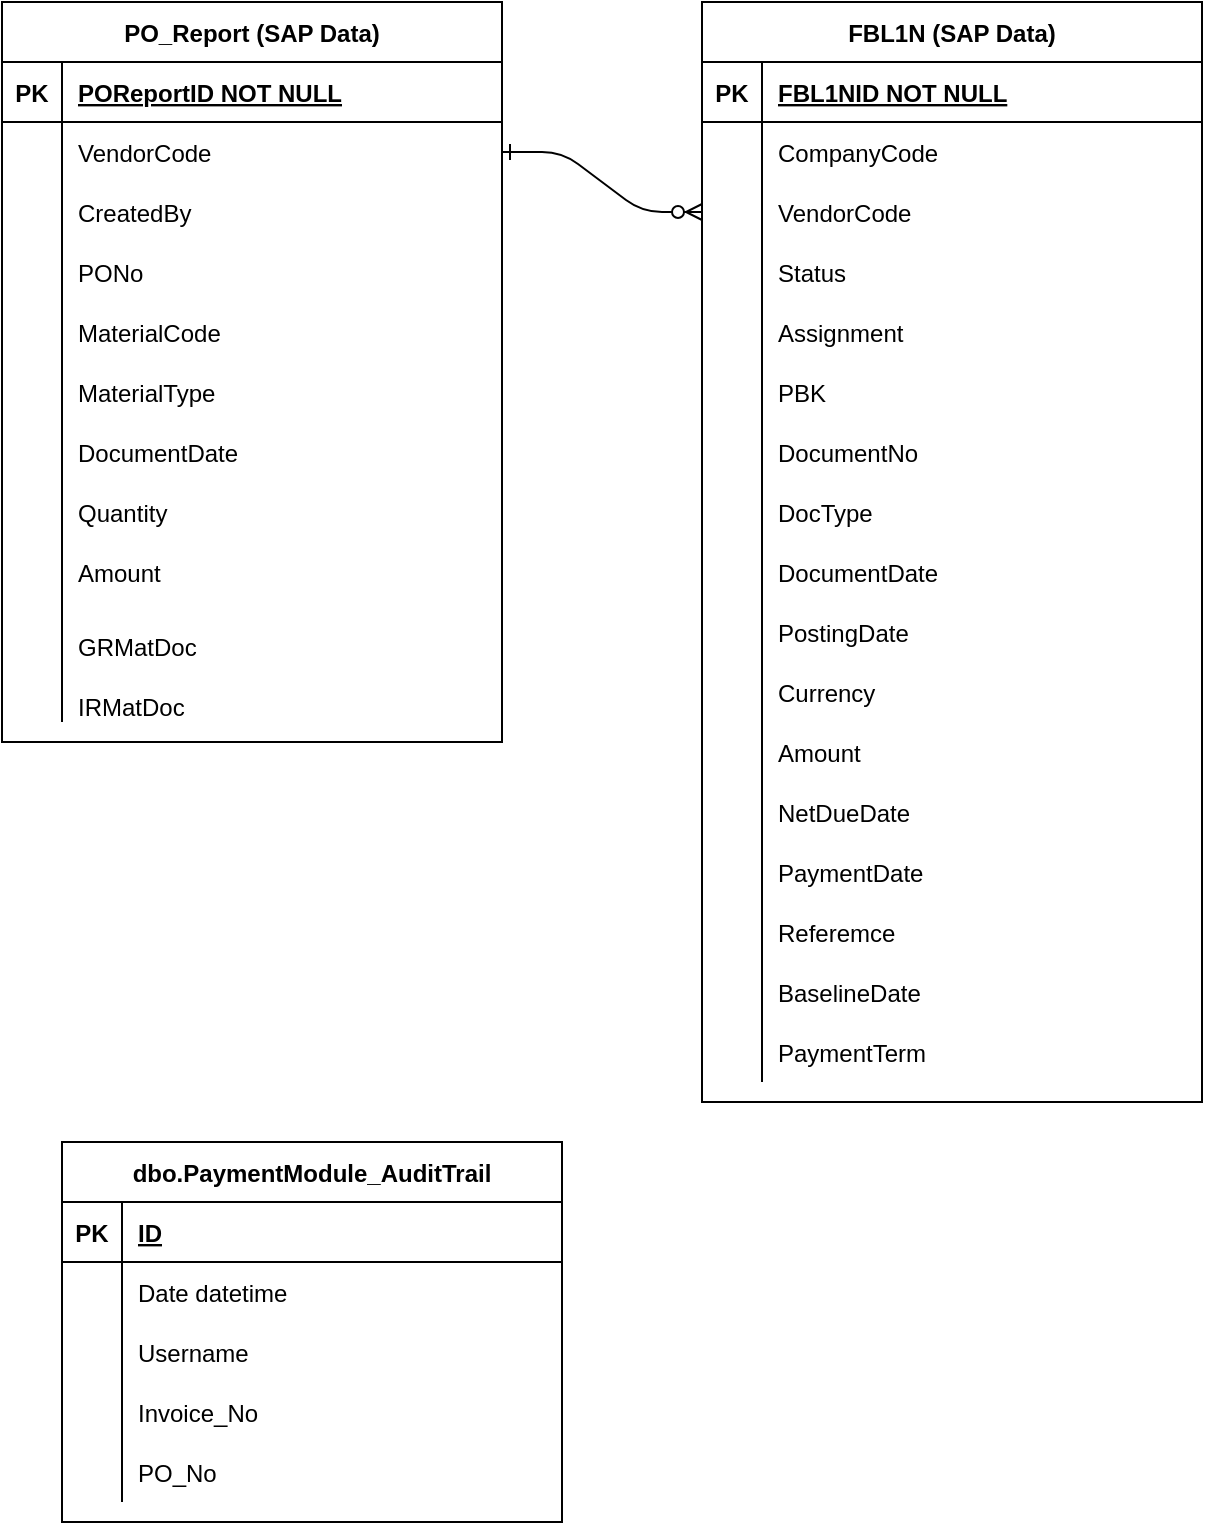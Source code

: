 <mxfile version="20.5.1" type="github">
  <diagram id="R2lEEEUBdFMjLlhIrx00" name="Page-1">
    <mxGraphModel dx="1248" dy="669" grid="1" gridSize="10" guides="1" tooltips="1" connect="1" arrows="1" fold="1" page="1" pageScale="1" pageWidth="850" pageHeight="1100" math="0" shadow="0" extFonts="Permanent Marker^https://fonts.googleapis.com/css?family=Permanent+Marker">
      <root>
        <mxCell id="0" />
        <mxCell id="1" parent="0" />
        <mxCell id="C-vyLk0tnHw3VtMMgP7b-23" value="dbo.PaymentModule_AuditTrail" style="shape=table;startSize=30;container=1;collapsible=1;childLayout=tableLayout;fixedRows=1;rowLines=0;fontStyle=1;align=center;resizeLast=1;" parent="1" vertex="1">
          <mxGeometry x="50" y="590" width="250" height="190" as="geometry" />
        </mxCell>
        <mxCell id="C-vyLk0tnHw3VtMMgP7b-24" value="" style="shape=partialRectangle;collapsible=0;dropTarget=0;pointerEvents=0;fillColor=none;points=[[0,0.5],[1,0.5]];portConstraint=eastwest;top=0;left=0;right=0;bottom=1;" parent="C-vyLk0tnHw3VtMMgP7b-23" vertex="1">
          <mxGeometry y="30" width="250" height="30" as="geometry" />
        </mxCell>
        <mxCell id="C-vyLk0tnHw3VtMMgP7b-25" value="PK" style="shape=partialRectangle;overflow=hidden;connectable=0;fillColor=none;top=0;left=0;bottom=0;right=0;fontStyle=1;" parent="C-vyLk0tnHw3VtMMgP7b-24" vertex="1">
          <mxGeometry width="30" height="30" as="geometry">
            <mxRectangle width="30" height="30" as="alternateBounds" />
          </mxGeometry>
        </mxCell>
        <mxCell id="C-vyLk0tnHw3VtMMgP7b-26" value="ID" style="shape=partialRectangle;overflow=hidden;connectable=0;fillColor=none;top=0;left=0;bottom=0;right=0;align=left;spacingLeft=6;fontStyle=5;" parent="C-vyLk0tnHw3VtMMgP7b-24" vertex="1">
          <mxGeometry x="30" width="220" height="30" as="geometry">
            <mxRectangle width="220" height="30" as="alternateBounds" />
          </mxGeometry>
        </mxCell>
        <mxCell id="JhXt-5PbK50FJARaPi_n-2" value="" style="shape=partialRectangle;collapsible=0;dropTarget=0;pointerEvents=0;fillColor=none;points=[[0,0.5],[1,0.5]];portConstraint=eastwest;top=0;left=0;right=0;bottom=0;" vertex="1" parent="C-vyLk0tnHw3VtMMgP7b-23">
          <mxGeometry y="60" width="250" height="30" as="geometry" />
        </mxCell>
        <mxCell id="JhXt-5PbK50FJARaPi_n-3" value="" style="shape=partialRectangle;overflow=hidden;connectable=0;fillColor=none;top=0;left=0;bottom=0;right=0;" vertex="1" parent="JhXt-5PbK50FJARaPi_n-2">
          <mxGeometry width="30" height="30" as="geometry">
            <mxRectangle width="30" height="30" as="alternateBounds" />
          </mxGeometry>
        </mxCell>
        <mxCell id="JhXt-5PbK50FJARaPi_n-4" value="Date datetime" style="shape=partialRectangle;overflow=hidden;connectable=0;fillColor=none;top=0;left=0;bottom=0;right=0;align=left;spacingLeft=6;" vertex="1" parent="JhXt-5PbK50FJARaPi_n-2">
          <mxGeometry x="30" width="220" height="30" as="geometry">
            <mxRectangle width="220" height="30" as="alternateBounds" />
          </mxGeometry>
        </mxCell>
        <mxCell id="JhXt-5PbK50FJARaPi_n-5" value="" style="shape=partialRectangle;collapsible=0;dropTarget=0;pointerEvents=0;fillColor=none;points=[[0,0.5],[1,0.5]];portConstraint=eastwest;top=0;left=0;right=0;bottom=0;" vertex="1" parent="C-vyLk0tnHw3VtMMgP7b-23">
          <mxGeometry y="90" width="250" height="30" as="geometry" />
        </mxCell>
        <mxCell id="JhXt-5PbK50FJARaPi_n-6" value="" style="shape=partialRectangle;overflow=hidden;connectable=0;fillColor=none;top=0;left=0;bottom=0;right=0;" vertex="1" parent="JhXt-5PbK50FJARaPi_n-5">
          <mxGeometry width="30" height="30" as="geometry">
            <mxRectangle width="30" height="30" as="alternateBounds" />
          </mxGeometry>
        </mxCell>
        <mxCell id="JhXt-5PbK50FJARaPi_n-7" value="Username" style="shape=partialRectangle;overflow=hidden;connectable=0;fillColor=none;top=0;left=0;bottom=0;right=0;align=left;spacingLeft=6;" vertex="1" parent="JhXt-5PbK50FJARaPi_n-5">
          <mxGeometry x="30" width="220" height="30" as="geometry">
            <mxRectangle width="220" height="30" as="alternateBounds" />
          </mxGeometry>
        </mxCell>
        <mxCell id="JhXt-5PbK50FJARaPi_n-8" value="" style="shape=partialRectangle;collapsible=0;dropTarget=0;pointerEvents=0;fillColor=none;points=[[0,0.5],[1,0.5]];portConstraint=eastwest;top=0;left=0;right=0;bottom=0;" vertex="1" parent="C-vyLk0tnHw3VtMMgP7b-23">
          <mxGeometry y="120" width="250" height="30" as="geometry" />
        </mxCell>
        <mxCell id="JhXt-5PbK50FJARaPi_n-9" value="" style="shape=partialRectangle;overflow=hidden;connectable=0;fillColor=none;top=0;left=0;bottom=0;right=0;" vertex="1" parent="JhXt-5PbK50FJARaPi_n-8">
          <mxGeometry width="30" height="30" as="geometry">
            <mxRectangle width="30" height="30" as="alternateBounds" />
          </mxGeometry>
        </mxCell>
        <mxCell id="JhXt-5PbK50FJARaPi_n-10" value="Invoice_No" style="shape=partialRectangle;overflow=hidden;connectable=0;fillColor=none;top=0;left=0;bottom=0;right=0;align=left;spacingLeft=6;" vertex="1" parent="JhXt-5PbK50FJARaPi_n-8">
          <mxGeometry x="30" width="220" height="30" as="geometry">
            <mxRectangle width="220" height="30" as="alternateBounds" />
          </mxGeometry>
        </mxCell>
        <mxCell id="JhXt-5PbK50FJARaPi_n-11" value="" style="shape=partialRectangle;collapsible=0;dropTarget=0;pointerEvents=0;fillColor=none;points=[[0,0.5],[1,0.5]];portConstraint=eastwest;top=0;left=0;right=0;bottom=0;" vertex="1" parent="C-vyLk0tnHw3VtMMgP7b-23">
          <mxGeometry y="150" width="250" height="30" as="geometry" />
        </mxCell>
        <mxCell id="JhXt-5PbK50FJARaPi_n-12" value="" style="shape=partialRectangle;overflow=hidden;connectable=0;fillColor=none;top=0;left=0;bottom=0;right=0;" vertex="1" parent="JhXt-5PbK50FJARaPi_n-11">
          <mxGeometry width="30" height="30" as="geometry">
            <mxRectangle width="30" height="30" as="alternateBounds" />
          </mxGeometry>
        </mxCell>
        <mxCell id="JhXt-5PbK50FJARaPi_n-13" value="PO_No" style="shape=partialRectangle;overflow=hidden;connectable=0;fillColor=none;top=0;left=0;bottom=0;right=0;align=left;spacingLeft=6;" vertex="1" parent="JhXt-5PbK50FJARaPi_n-11">
          <mxGeometry x="30" width="220" height="30" as="geometry">
            <mxRectangle width="220" height="30" as="alternateBounds" />
          </mxGeometry>
        </mxCell>
        <mxCell id="FwIzy6FlJB1ONGL9KVnS-1" value="PO_Report (SAP Data)" style="shape=table;startSize=30;container=1;collapsible=1;childLayout=tableLayout;fixedRows=1;rowLines=0;fontStyle=1;align=center;resizeLast=1;" parent="1" vertex="1">
          <mxGeometry x="20" y="20" width="250" height="370" as="geometry" />
        </mxCell>
        <mxCell id="FwIzy6FlJB1ONGL9KVnS-2" value="" style="shape=partialRectangle;collapsible=0;dropTarget=0;pointerEvents=0;fillColor=none;points=[[0,0.5],[1,0.5]];portConstraint=eastwest;top=0;left=0;right=0;bottom=1;" parent="FwIzy6FlJB1ONGL9KVnS-1" vertex="1">
          <mxGeometry y="30" width="250" height="30" as="geometry" />
        </mxCell>
        <mxCell id="FwIzy6FlJB1ONGL9KVnS-3" value="PK" style="shape=partialRectangle;overflow=hidden;connectable=0;fillColor=none;top=0;left=0;bottom=0;right=0;fontStyle=1;" parent="FwIzy6FlJB1ONGL9KVnS-2" vertex="1">
          <mxGeometry width="30" height="30" as="geometry">
            <mxRectangle width="30" height="30" as="alternateBounds" />
          </mxGeometry>
        </mxCell>
        <mxCell id="FwIzy6FlJB1ONGL9KVnS-4" value="POReportID NOT NULL" style="shape=partialRectangle;overflow=hidden;connectable=0;fillColor=none;top=0;left=0;bottom=0;right=0;align=left;spacingLeft=6;fontStyle=5;" parent="FwIzy6FlJB1ONGL9KVnS-2" vertex="1">
          <mxGeometry x="30" width="220" height="30" as="geometry">
            <mxRectangle width="220" height="30" as="alternateBounds" />
          </mxGeometry>
        </mxCell>
        <mxCell id="FwIzy6FlJB1ONGL9KVnS-5" value="" style="shape=partialRectangle;collapsible=0;dropTarget=0;pointerEvents=0;fillColor=none;points=[[0,0.5],[1,0.5]];portConstraint=eastwest;top=0;left=0;right=0;bottom=0;" parent="FwIzy6FlJB1ONGL9KVnS-1" vertex="1">
          <mxGeometry y="60" width="250" height="30" as="geometry" />
        </mxCell>
        <mxCell id="FwIzy6FlJB1ONGL9KVnS-6" value="" style="shape=partialRectangle;overflow=hidden;connectable=0;fillColor=none;top=0;left=0;bottom=0;right=0;" parent="FwIzy6FlJB1ONGL9KVnS-5" vertex="1">
          <mxGeometry width="30" height="30" as="geometry">
            <mxRectangle width="30" height="30" as="alternateBounds" />
          </mxGeometry>
        </mxCell>
        <mxCell id="FwIzy6FlJB1ONGL9KVnS-7" value="VendorCode" style="shape=partialRectangle;overflow=hidden;connectable=0;fillColor=none;top=0;left=0;bottom=0;right=0;align=left;spacingLeft=6;" parent="FwIzy6FlJB1ONGL9KVnS-5" vertex="1">
          <mxGeometry x="30" width="220" height="30" as="geometry">
            <mxRectangle width="220" height="30" as="alternateBounds" />
          </mxGeometry>
        </mxCell>
        <mxCell id="FwIzy6FlJB1ONGL9KVnS-9" value="" style="shape=partialRectangle;collapsible=0;dropTarget=0;pointerEvents=0;fillColor=none;points=[[0,0.5],[1,0.5]];portConstraint=eastwest;top=0;left=0;right=0;bottom=0;" parent="FwIzy6FlJB1ONGL9KVnS-1" vertex="1">
          <mxGeometry y="90" width="250" height="30" as="geometry" />
        </mxCell>
        <mxCell id="FwIzy6FlJB1ONGL9KVnS-10" value="" style="shape=partialRectangle;overflow=hidden;connectable=0;fillColor=none;top=0;left=0;bottom=0;right=0;" parent="FwIzy6FlJB1ONGL9KVnS-9" vertex="1">
          <mxGeometry width="30" height="30" as="geometry">
            <mxRectangle width="30" height="30" as="alternateBounds" />
          </mxGeometry>
        </mxCell>
        <mxCell id="FwIzy6FlJB1ONGL9KVnS-11" value="CreatedBy" style="shape=partialRectangle;overflow=hidden;connectable=0;fillColor=none;top=0;left=0;bottom=0;right=0;align=left;spacingLeft=6;" parent="FwIzy6FlJB1ONGL9KVnS-9" vertex="1">
          <mxGeometry x="30" width="220" height="30" as="geometry">
            <mxRectangle width="220" height="30" as="alternateBounds" />
          </mxGeometry>
        </mxCell>
        <mxCell id="FwIzy6FlJB1ONGL9KVnS-12" value="" style="shape=partialRectangle;collapsible=0;dropTarget=0;pointerEvents=0;fillColor=none;points=[[0,0.5],[1,0.5]];portConstraint=eastwest;top=0;left=0;right=0;bottom=0;" parent="FwIzy6FlJB1ONGL9KVnS-1" vertex="1">
          <mxGeometry y="120" width="250" height="30" as="geometry" />
        </mxCell>
        <mxCell id="FwIzy6FlJB1ONGL9KVnS-13" value="" style="shape=partialRectangle;overflow=hidden;connectable=0;fillColor=none;top=0;left=0;bottom=0;right=0;" parent="FwIzy6FlJB1ONGL9KVnS-12" vertex="1">
          <mxGeometry width="30" height="30" as="geometry">
            <mxRectangle width="30" height="30" as="alternateBounds" />
          </mxGeometry>
        </mxCell>
        <mxCell id="FwIzy6FlJB1ONGL9KVnS-14" value="PONo" style="shape=partialRectangle;overflow=hidden;connectable=0;fillColor=none;top=0;left=0;bottom=0;right=0;align=left;spacingLeft=6;" parent="FwIzy6FlJB1ONGL9KVnS-12" vertex="1">
          <mxGeometry x="30" width="220" height="30" as="geometry">
            <mxRectangle width="220" height="30" as="alternateBounds" />
          </mxGeometry>
        </mxCell>
        <mxCell id="FwIzy6FlJB1ONGL9KVnS-15" value="" style="shape=partialRectangle;collapsible=0;dropTarget=0;pointerEvents=0;fillColor=none;points=[[0,0.5],[1,0.5]];portConstraint=eastwest;top=0;left=0;right=0;bottom=0;" parent="FwIzy6FlJB1ONGL9KVnS-1" vertex="1">
          <mxGeometry y="150" width="250" height="30" as="geometry" />
        </mxCell>
        <mxCell id="FwIzy6FlJB1ONGL9KVnS-16" value="" style="shape=partialRectangle;overflow=hidden;connectable=0;fillColor=none;top=0;left=0;bottom=0;right=0;" parent="FwIzy6FlJB1ONGL9KVnS-15" vertex="1">
          <mxGeometry width="30" height="30" as="geometry">
            <mxRectangle width="30" height="30" as="alternateBounds" />
          </mxGeometry>
        </mxCell>
        <mxCell id="FwIzy6FlJB1ONGL9KVnS-17" value="MaterialCode" style="shape=partialRectangle;overflow=hidden;connectable=0;fillColor=none;top=0;left=0;bottom=0;right=0;align=left;spacingLeft=6;" parent="FwIzy6FlJB1ONGL9KVnS-15" vertex="1">
          <mxGeometry x="30" width="220" height="30" as="geometry">
            <mxRectangle width="220" height="30" as="alternateBounds" />
          </mxGeometry>
        </mxCell>
        <mxCell id="FwIzy6FlJB1ONGL9KVnS-18" value="" style="shape=partialRectangle;collapsible=0;dropTarget=0;pointerEvents=0;fillColor=none;points=[[0,0.5],[1,0.5]];portConstraint=eastwest;top=0;left=0;right=0;bottom=0;" parent="FwIzy6FlJB1ONGL9KVnS-1" vertex="1">
          <mxGeometry y="180" width="250" height="30" as="geometry" />
        </mxCell>
        <mxCell id="FwIzy6FlJB1ONGL9KVnS-19" value="" style="shape=partialRectangle;overflow=hidden;connectable=0;fillColor=none;top=0;left=0;bottom=0;right=0;" parent="FwIzy6FlJB1ONGL9KVnS-18" vertex="1">
          <mxGeometry width="30" height="30" as="geometry">
            <mxRectangle width="30" height="30" as="alternateBounds" />
          </mxGeometry>
        </mxCell>
        <mxCell id="FwIzy6FlJB1ONGL9KVnS-20" value="MaterialType" style="shape=partialRectangle;overflow=hidden;connectable=0;fillColor=none;top=0;left=0;bottom=0;right=0;align=left;spacingLeft=6;" parent="FwIzy6FlJB1ONGL9KVnS-18" vertex="1">
          <mxGeometry x="30" width="220" height="30" as="geometry">
            <mxRectangle width="220" height="30" as="alternateBounds" />
          </mxGeometry>
        </mxCell>
        <mxCell id="FwIzy6FlJB1ONGL9KVnS-21" value="" style="shape=partialRectangle;collapsible=0;dropTarget=0;pointerEvents=0;fillColor=none;points=[[0,0.5],[1,0.5]];portConstraint=eastwest;top=0;left=0;right=0;bottom=0;" parent="FwIzy6FlJB1ONGL9KVnS-1" vertex="1">
          <mxGeometry y="210" width="250" height="30" as="geometry" />
        </mxCell>
        <mxCell id="FwIzy6FlJB1ONGL9KVnS-22" value="" style="shape=partialRectangle;overflow=hidden;connectable=0;fillColor=none;top=0;left=0;bottom=0;right=0;" parent="FwIzy6FlJB1ONGL9KVnS-21" vertex="1">
          <mxGeometry width="30" height="30" as="geometry">
            <mxRectangle width="30" height="30" as="alternateBounds" />
          </mxGeometry>
        </mxCell>
        <mxCell id="FwIzy6FlJB1ONGL9KVnS-23" value="DocumentDate" style="shape=partialRectangle;overflow=hidden;connectable=0;fillColor=none;top=0;left=0;bottom=0;right=0;align=left;spacingLeft=6;" parent="FwIzy6FlJB1ONGL9KVnS-21" vertex="1">
          <mxGeometry x="30" width="220" height="30" as="geometry">
            <mxRectangle width="220" height="30" as="alternateBounds" />
          </mxGeometry>
        </mxCell>
        <mxCell id="FwIzy6FlJB1ONGL9KVnS-24" value="" style="shape=partialRectangle;collapsible=0;dropTarget=0;pointerEvents=0;fillColor=none;points=[[0,0.5],[1,0.5]];portConstraint=eastwest;top=0;left=0;right=0;bottom=0;" parent="FwIzy6FlJB1ONGL9KVnS-1" vertex="1">
          <mxGeometry y="240" width="250" height="30" as="geometry" />
        </mxCell>
        <mxCell id="FwIzy6FlJB1ONGL9KVnS-25" value="" style="shape=partialRectangle;overflow=hidden;connectable=0;fillColor=none;top=0;left=0;bottom=0;right=0;" parent="FwIzy6FlJB1ONGL9KVnS-24" vertex="1">
          <mxGeometry width="30" height="30" as="geometry">
            <mxRectangle width="30" height="30" as="alternateBounds" />
          </mxGeometry>
        </mxCell>
        <mxCell id="FwIzy6FlJB1ONGL9KVnS-26" value="Quantity" style="shape=partialRectangle;overflow=hidden;connectable=0;fillColor=none;top=0;left=0;bottom=0;right=0;align=left;spacingLeft=6;" parent="FwIzy6FlJB1ONGL9KVnS-24" vertex="1">
          <mxGeometry x="30" width="220" height="30" as="geometry">
            <mxRectangle width="220" height="30" as="alternateBounds" />
          </mxGeometry>
        </mxCell>
        <mxCell id="FwIzy6FlJB1ONGL9KVnS-27" value="" style="shape=partialRectangle;collapsible=0;dropTarget=0;pointerEvents=0;fillColor=none;points=[[0,0.5],[1,0.5]];portConstraint=eastwest;top=0;left=0;right=0;bottom=0;" parent="FwIzy6FlJB1ONGL9KVnS-1" vertex="1">
          <mxGeometry y="270" width="250" height="30" as="geometry" />
        </mxCell>
        <mxCell id="FwIzy6FlJB1ONGL9KVnS-28" value="" style="shape=partialRectangle;overflow=hidden;connectable=0;fillColor=none;top=0;left=0;bottom=0;right=0;" parent="FwIzy6FlJB1ONGL9KVnS-27" vertex="1">
          <mxGeometry width="30" height="30" as="geometry">
            <mxRectangle width="30" height="30" as="alternateBounds" />
          </mxGeometry>
        </mxCell>
        <mxCell id="FwIzy6FlJB1ONGL9KVnS-29" value="Amount" style="shape=partialRectangle;overflow=hidden;connectable=0;fillColor=none;top=0;left=0;bottom=0;right=0;align=left;spacingLeft=6;" parent="FwIzy6FlJB1ONGL9KVnS-27" vertex="1">
          <mxGeometry x="30" width="220" height="30" as="geometry">
            <mxRectangle width="220" height="30" as="alternateBounds" />
          </mxGeometry>
        </mxCell>
        <mxCell id="FwIzy6FlJB1ONGL9KVnS-30" value="" style="shape=partialRectangle;collapsible=0;dropTarget=0;pointerEvents=0;fillColor=none;points=[[0,0.5],[1,0.5]];portConstraint=eastwest;top=0;left=0;right=0;bottom=0;" parent="FwIzy6FlJB1ONGL9KVnS-1" vertex="1">
          <mxGeometry y="300" width="250" height="30" as="geometry" />
        </mxCell>
        <mxCell id="FwIzy6FlJB1ONGL9KVnS-31" value="" style="shape=partialRectangle;overflow=hidden;connectable=0;fillColor=none;top=0;left=0;bottom=0;right=0;" parent="FwIzy6FlJB1ONGL9KVnS-30" vertex="1">
          <mxGeometry width="30" height="30" as="geometry">
            <mxRectangle width="30" height="30" as="alternateBounds" />
          </mxGeometry>
        </mxCell>
        <mxCell id="FwIzy6FlJB1ONGL9KVnS-32" value="&#xa;GRMatDoc &#xa;" style="shape=partialRectangle;overflow=hidden;connectable=0;fillColor=none;top=0;left=0;bottom=0;right=0;align=left;spacingLeft=6;" parent="FwIzy6FlJB1ONGL9KVnS-30" vertex="1">
          <mxGeometry x="30" width="220" height="30" as="geometry">
            <mxRectangle width="220" height="30" as="alternateBounds" />
          </mxGeometry>
        </mxCell>
        <mxCell id="FwIzy6FlJB1ONGL9KVnS-33" value="" style="shape=partialRectangle;collapsible=0;dropTarget=0;pointerEvents=0;fillColor=none;points=[[0,0.5],[1,0.5]];portConstraint=eastwest;top=0;left=0;right=0;bottom=0;" parent="FwIzy6FlJB1ONGL9KVnS-1" vertex="1">
          <mxGeometry y="330" width="250" height="30" as="geometry" />
        </mxCell>
        <mxCell id="FwIzy6FlJB1ONGL9KVnS-34" value="" style="shape=partialRectangle;overflow=hidden;connectable=0;fillColor=none;top=0;left=0;bottom=0;right=0;" parent="FwIzy6FlJB1ONGL9KVnS-33" vertex="1">
          <mxGeometry width="30" height="30" as="geometry">
            <mxRectangle width="30" height="30" as="alternateBounds" />
          </mxGeometry>
        </mxCell>
        <mxCell id="FwIzy6FlJB1ONGL9KVnS-35" value="&#xa;IRMatDoc" style="shape=partialRectangle;overflow=hidden;connectable=0;fillColor=none;top=0;left=0;bottom=0;right=0;align=left;spacingLeft=6;" parent="FwIzy6FlJB1ONGL9KVnS-33" vertex="1">
          <mxGeometry x="30" width="220" height="30" as="geometry">
            <mxRectangle width="220" height="30" as="alternateBounds" />
          </mxGeometry>
        </mxCell>
        <mxCell id="FwIzy6FlJB1ONGL9KVnS-36" value="FBL1N (SAP Data)" style="shape=table;startSize=30;container=1;collapsible=1;childLayout=tableLayout;fixedRows=1;rowLines=0;fontStyle=1;align=center;resizeLast=1;" parent="1" vertex="1">
          <mxGeometry x="370" y="20" width="250" height="550" as="geometry" />
        </mxCell>
        <mxCell id="FwIzy6FlJB1ONGL9KVnS-37" value="" style="shape=partialRectangle;collapsible=0;dropTarget=0;pointerEvents=0;fillColor=none;points=[[0,0.5],[1,0.5]];portConstraint=eastwest;top=0;left=0;right=0;bottom=1;" parent="FwIzy6FlJB1ONGL9KVnS-36" vertex="1">
          <mxGeometry y="30" width="250" height="30" as="geometry" />
        </mxCell>
        <mxCell id="FwIzy6FlJB1ONGL9KVnS-38" value="PK" style="shape=partialRectangle;overflow=hidden;connectable=0;fillColor=none;top=0;left=0;bottom=0;right=0;fontStyle=1;" parent="FwIzy6FlJB1ONGL9KVnS-37" vertex="1">
          <mxGeometry width="30" height="30" as="geometry">
            <mxRectangle width="30" height="30" as="alternateBounds" />
          </mxGeometry>
        </mxCell>
        <mxCell id="FwIzy6FlJB1ONGL9KVnS-39" value="FBL1NID NOT NULL" style="shape=partialRectangle;overflow=hidden;connectable=0;fillColor=none;top=0;left=0;bottom=0;right=0;align=left;spacingLeft=6;fontStyle=5;" parent="FwIzy6FlJB1ONGL9KVnS-37" vertex="1">
          <mxGeometry x="30" width="220" height="30" as="geometry">
            <mxRectangle width="220" height="30" as="alternateBounds" />
          </mxGeometry>
        </mxCell>
        <mxCell id="FwIzy6FlJB1ONGL9KVnS-40" value="" style="shape=partialRectangle;collapsible=0;dropTarget=0;pointerEvents=0;fillColor=none;points=[[0,0.5],[1,0.5]];portConstraint=eastwest;top=0;left=0;right=0;bottom=0;" parent="FwIzy6FlJB1ONGL9KVnS-36" vertex="1">
          <mxGeometry y="60" width="250" height="30" as="geometry" />
        </mxCell>
        <mxCell id="FwIzy6FlJB1ONGL9KVnS-41" value="" style="shape=partialRectangle;overflow=hidden;connectable=0;fillColor=none;top=0;left=0;bottom=0;right=0;" parent="FwIzy6FlJB1ONGL9KVnS-40" vertex="1">
          <mxGeometry width="30" height="30" as="geometry">
            <mxRectangle width="30" height="30" as="alternateBounds" />
          </mxGeometry>
        </mxCell>
        <mxCell id="FwIzy6FlJB1ONGL9KVnS-42" value="CompanyCode" style="shape=partialRectangle;overflow=hidden;connectable=0;fillColor=none;top=0;left=0;bottom=0;right=0;align=left;spacingLeft=6;" parent="FwIzy6FlJB1ONGL9KVnS-40" vertex="1">
          <mxGeometry x="30" width="220" height="30" as="geometry">
            <mxRectangle width="220" height="30" as="alternateBounds" />
          </mxGeometry>
        </mxCell>
        <mxCell id="FwIzy6FlJB1ONGL9KVnS-43" value="" style="shape=partialRectangle;collapsible=0;dropTarget=0;pointerEvents=0;fillColor=none;points=[[0,0.5],[1,0.5]];portConstraint=eastwest;top=0;left=0;right=0;bottom=0;" parent="FwIzy6FlJB1ONGL9KVnS-36" vertex="1">
          <mxGeometry y="90" width="250" height="30" as="geometry" />
        </mxCell>
        <mxCell id="FwIzy6FlJB1ONGL9KVnS-44" value="" style="shape=partialRectangle;overflow=hidden;connectable=0;fillColor=none;top=0;left=0;bottom=0;right=0;" parent="FwIzy6FlJB1ONGL9KVnS-43" vertex="1">
          <mxGeometry width="30" height="30" as="geometry">
            <mxRectangle width="30" height="30" as="alternateBounds" />
          </mxGeometry>
        </mxCell>
        <mxCell id="FwIzy6FlJB1ONGL9KVnS-45" value="VendorCode" style="shape=partialRectangle;overflow=hidden;connectable=0;fillColor=none;top=0;left=0;bottom=0;right=0;align=left;spacingLeft=6;" parent="FwIzy6FlJB1ONGL9KVnS-43" vertex="1">
          <mxGeometry x="30" width="220" height="30" as="geometry">
            <mxRectangle width="220" height="30" as="alternateBounds" />
          </mxGeometry>
        </mxCell>
        <mxCell id="FwIzy6FlJB1ONGL9KVnS-46" value="" style="shape=partialRectangle;collapsible=0;dropTarget=0;pointerEvents=0;fillColor=none;points=[[0,0.5],[1,0.5]];portConstraint=eastwest;top=0;left=0;right=0;bottom=0;" parent="FwIzy6FlJB1ONGL9KVnS-36" vertex="1">
          <mxGeometry y="120" width="250" height="30" as="geometry" />
        </mxCell>
        <mxCell id="FwIzy6FlJB1ONGL9KVnS-47" value="" style="shape=partialRectangle;overflow=hidden;connectable=0;fillColor=none;top=0;left=0;bottom=0;right=0;" parent="FwIzy6FlJB1ONGL9KVnS-46" vertex="1">
          <mxGeometry width="30" height="30" as="geometry">
            <mxRectangle width="30" height="30" as="alternateBounds" />
          </mxGeometry>
        </mxCell>
        <mxCell id="FwIzy6FlJB1ONGL9KVnS-48" value="Status" style="shape=partialRectangle;overflow=hidden;connectable=0;fillColor=none;top=0;left=0;bottom=0;right=0;align=left;spacingLeft=6;" parent="FwIzy6FlJB1ONGL9KVnS-46" vertex="1">
          <mxGeometry x="30" width="220" height="30" as="geometry">
            <mxRectangle width="220" height="30" as="alternateBounds" />
          </mxGeometry>
        </mxCell>
        <mxCell id="FwIzy6FlJB1ONGL9KVnS-49" value="" style="shape=partialRectangle;collapsible=0;dropTarget=0;pointerEvents=0;fillColor=none;points=[[0,0.5],[1,0.5]];portConstraint=eastwest;top=0;left=0;right=0;bottom=0;" parent="FwIzy6FlJB1ONGL9KVnS-36" vertex="1">
          <mxGeometry y="150" width="250" height="30" as="geometry" />
        </mxCell>
        <mxCell id="FwIzy6FlJB1ONGL9KVnS-50" value="" style="shape=partialRectangle;overflow=hidden;connectable=0;fillColor=none;top=0;left=0;bottom=0;right=0;" parent="FwIzy6FlJB1ONGL9KVnS-49" vertex="1">
          <mxGeometry width="30" height="30" as="geometry">
            <mxRectangle width="30" height="30" as="alternateBounds" />
          </mxGeometry>
        </mxCell>
        <mxCell id="FwIzy6FlJB1ONGL9KVnS-51" value="Assignment" style="shape=partialRectangle;overflow=hidden;connectable=0;fillColor=none;top=0;left=0;bottom=0;right=0;align=left;spacingLeft=6;" parent="FwIzy6FlJB1ONGL9KVnS-49" vertex="1">
          <mxGeometry x="30" width="220" height="30" as="geometry">
            <mxRectangle width="220" height="30" as="alternateBounds" />
          </mxGeometry>
        </mxCell>
        <mxCell id="FwIzy6FlJB1ONGL9KVnS-52" value="" style="shape=partialRectangle;collapsible=0;dropTarget=0;pointerEvents=0;fillColor=none;points=[[0,0.5],[1,0.5]];portConstraint=eastwest;top=0;left=0;right=0;bottom=0;" parent="FwIzy6FlJB1ONGL9KVnS-36" vertex="1">
          <mxGeometry y="180" width="250" height="30" as="geometry" />
        </mxCell>
        <mxCell id="FwIzy6FlJB1ONGL9KVnS-53" value="" style="shape=partialRectangle;overflow=hidden;connectable=0;fillColor=none;top=0;left=0;bottom=0;right=0;" parent="FwIzy6FlJB1ONGL9KVnS-52" vertex="1">
          <mxGeometry width="30" height="30" as="geometry">
            <mxRectangle width="30" height="30" as="alternateBounds" />
          </mxGeometry>
        </mxCell>
        <mxCell id="FwIzy6FlJB1ONGL9KVnS-54" value="PBK" style="shape=partialRectangle;overflow=hidden;connectable=0;fillColor=none;top=0;left=0;bottom=0;right=0;align=left;spacingLeft=6;" parent="FwIzy6FlJB1ONGL9KVnS-52" vertex="1">
          <mxGeometry x="30" width="220" height="30" as="geometry">
            <mxRectangle width="220" height="30" as="alternateBounds" />
          </mxGeometry>
        </mxCell>
        <mxCell id="FwIzy6FlJB1ONGL9KVnS-55" value="" style="shape=partialRectangle;collapsible=0;dropTarget=0;pointerEvents=0;fillColor=none;points=[[0,0.5],[1,0.5]];portConstraint=eastwest;top=0;left=0;right=0;bottom=0;" parent="FwIzy6FlJB1ONGL9KVnS-36" vertex="1">
          <mxGeometry y="210" width="250" height="30" as="geometry" />
        </mxCell>
        <mxCell id="FwIzy6FlJB1ONGL9KVnS-56" value="" style="shape=partialRectangle;overflow=hidden;connectable=0;fillColor=none;top=0;left=0;bottom=0;right=0;" parent="FwIzy6FlJB1ONGL9KVnS-55" vertex="1">
          <mxGeometry width="30" height="30" as="geometry">
            <mxRectangle width="30" height="30" as="alternateBounds" />
          </mxGeometry>
        </mxCell>
        <mxCell id="FwIzy6FlJB1ONGL9KVnS-57" value="DocumentNo" style="shape=partialRectangle;overflow=hidden;connectable=0;fillColor=none;top=0;left=0;bottom=0;right=0;align=left;spacingLeft=6;" parent="FwIzy6FlJB1ONGL9KVnS-55" vertex="1">
          <mxGeometry x="30" width="220" height="30" as="geometry">
            <mxRectangle width="220" height="30" as="alternateBounds" />
          </mxGeometry>
        </mxCell>
        <mxCell id="FwIzy6FlJB1ONGL9KVnS-58" value="" style="shape=partialRectangle;collapsible=0;dropTarget=0;pointerEvents=0;fillColor=none;points=[[0,0.5],[1,0.5]];portConstraint=eastwest;top=0;left=0;right=0;bottom=0;" parent="FwIzy6FlJB1ONGL9KVnS-36" vertex="1">
          <mxGeometry y="240" width="250" height="30" as="geometry" />
        </mxCell>
        <mxCell id="FwIzy6FlJB1ONGL9KVnS-59" value="" style="shape=partialRectangle;overflow=hidden;connectable=0;fillColor=none;top=0;left=0;bottom=0;right=0;" parent="FwIzy6FlJB1ONGL9KVnS-58" vertex="1">
          <mxGeometry width="30" height="30" as="geometry">
            <mxRectangle width="30" height="30" as="alternateBounds" />
          </mxGeometry>
        </mxCell>
        <mxCell id="FwIzy6FlJB1ONGL9KVnS-60" value="DocType" style="shape=partialRectangle;overflow=hidden;connectable=0;fillColor=none;top=0;left=0;bottom=0;right=0;align=left;spacingLeft=6;" parent="FwIzy6FlJB1ONGL9KVnS-58" vertex="1">
          <mxGeometry x="30" width="220" height="30" as="geometry">
            <mxRectangle width="220" height="30" as="alternateBounds" />
          </mxGeometry>
        </mxCell>
        <mxCell id="FwIzy6FlJB1ONGL9KVnS-61" value="" style="shape=partialRectangle;collapsible=0;dropTarget=0;pointerEvents=0;fillColor=none;points=[[0,0.5],[1,0.5]];portConstraint=eastwest;top=0;left=0;right=0;bottom=0;" parent="FwIzy6FlJB1ONGL9KVnS-36" vertex="1">
          <mxGeometry y="270" width="250" height="30" as="geometry" />
        </mxCell>
        <mxCell id="FwIzy6FlJB1ONGL9KVnS-62" value="" style="shape=partialRectangle;overflow=hidden;connectable=0;fillColor=none;top=0;left=0;bottom=0;right=0;" parent="FwIzy6FlJB1ONGL9KVnS-61" vertex="1">
          <mxGeometry width="30" height="30" as="geometry">
            <mxRectangle width="30" height="30" as="alternateBounds" />
          </mxGeometry>
        </mxCell>
        <mxCell id="FwIzy6FlJB1ONGL9KVnS-63" value="DocumentDate" style="shape=partialRectangle;overflow=hidden;connectable=0;fillColor=none;top=0;left=0;bottom=0;right=0;align=left;spacingLeft=6;" parent="FwIzy6FlJB1ONGL9KVnS-61" vertex="1">
          <mxGeometry x="30" width="220" height="30" as="geometry">
            <mxRectangle width="220" height="30" as="alternateBounds" />
          </mxGeometry>
        </mxCell>
        <mxCell id="FwIzy6FlJB1ONGL9KVnS-64" value="" style="shape=partialRectangle;collapsible=0;dropTarget=0;pointerEvents=0;fillColor=none;points=[[0,0.5],[1,0.5]];portConstraint=eastwest;top=0;left=0;right=0;bottom=0;" parent="FwIzy6FlJB1ONGL9KVnS-36" vertex="1">
          <mxGeometry y="300" width="250" height="30" as="geometry" />
        </mxCell>
        <mxCell id="FwIzy6FlJB1ONGL9KVnS-65" value="" style="shape=partialRectangle;overflow=hidden;connectable=0;fillColor=none;top=0;left=0;bottom=0;right=0;" parent="FwIzy6FlJB1ONGL9KVnS-64" vertex="1">
          <mxGeometry width="30" height="30" as="geometry">
            <mxRectangle width="30" height="30" as="alternateBounds" />
          </mxGeometry>
        </mxCell>
        <mxCell id="FwIzy6FlJB1ONGL9KVnS-66" value="PostingDate" style="shape=partialRectangle;overflow=hidden;connectable=0;fillColor=none;top=0;left=0;bottom=0;right=0;align=left;spacingLeft=6;" parent="FwIzy6FlJB1ONGL9KVnS-64" vertex="1">
          <mxGeometry x="30" width="220" height="30" as="geometry">
            <mxRectangle width="220" height="30" as="alternateBounds" />
          </mxGeometry>
        </mxCell>
        <mxCell id="FwIzy6FlJB1ONGL9KVnS-67" value="" style="shape=partialRectangle;collapsible=0;dropTarget=0;pointerEvents=0;fillColor=none;points=[[0,0.5],[1,0.5]];portConstraint=eastwest;top=0;left=0;right=0;bottom=0;" parent="FwIzy6FlJB1ONGL9KVnS-36" vertex="1">
          <mxGeometry y="330" width="250" height="30" as="geometry" />
        </mxCell>
        <mxCell id="FwIzy6FlJB1ONGL9KVnS-68" value="" style="shape=partialRectangle;overflow=hidden;connectable=0;fillColor=none;top=0;left=0;bottom=0;right=0;" parent="FwIzy6FlJB1ONGL9KVnS-67" vertex="1">
          <mxGeometry width="30" height="30" as="geometry">
            <mxRectangle width="30" height="30" as="alternateBounds" />
          </mxGeometry>
        </mxCell>
        <mxCell id="FwIzy6FlJB1ONGL9KVnS-69" value="Currency" style="shape=partialRectangle;overflow=hidden;connectable=0;fillColor=none;top=0;left=0;bottom=0;right=0;align=left;spacingLeft=6;" parent="FwIzy6FlJB1ONGL9KVnS-67" vertex="1">
          <mxGeometry x="30" width="220" height="30" as="geometry">
            <mxRectangle width="220" height="30" as="alternateBounds" />
          </mxGeometry>
        </mxCell>
        <mxCell id="FwIzy6FlJB1ONGL9KVnS-70" value="" style="shape=partialRectangle;collapsible=0;dropTarget=0;pointerEvents=0;fillColor=none;points=[[0,0.5],[1,0.5]];portConstraint=eastwest;top=0;left=0;right=0;bottom=0;" parent="FwIzy6FlJB1ONGL9KVnS-36" vertex="1">
          <mxGeometry y="360" width="250" height="30" as="geometry" />
        </mxCell>
        <mxCell id="FwIzy6FlJB1ONGL9KVnS-71" value="" style="shape=partialRectangle;overflow=hidden;connectable=0;fillColor=none;top=0;left=0;bottom=0;right=0;" parent="FwIzy6FlJB1ONGL9KVnS-70" vertex="1">
          <mxGeometry width="30" height="30" as="geometry">
            <mxRectangle width="30" height="30" as="alternateBounds" />
          </mxGeometry>
        </mxCell>
        <mxCell id="FwIzy6FlJB1ONGL9KVnS-72" value="Amount" style="shape=partialRectangle;overflow=hidden;connectable=0;fillColor=none;top=0;left=0;bottom=0;right=0;align=left;spacingLeft=6;" parent="FwIzy6FlJB1ONGL9KVnS-70" vertex="1">
          <mxGeometry x="30" width="220" height="30" as="geometry">
            <mxRectangle width="220" height="30" as="alternateBounds" />
          </mxGeometry>
        </mxCell>
        <mxCell id="FwIzy6FlJB1ONGL9KVnS-73" value="" style="shape=partialRectangle;collapsible=0;dropTarget=0;pointerEvents=0;fillColor=none;points=[[0,0.5],[1,0.5]];portConstraint=eastwest;top=0;left=0;right=0;bottom=0;" parent="FwIzy6FlJB1ONGL9KVnS-36" vertex="1">
          <mxGeometry y="390" width="250" height="30" as="geometry" />
        </mxCell>
        <mxCell id="FwIzy6FlJB1ONGL9KVnS-74" value="" style="shape=partialRectangle;overflow=hidden;connectable=0;fillColor=none;top=0;left=0;bottom=0;right=0;" parent="FwIzy6FlJB1ONGL9KVnS-73" vertex="1">
          <mxGeometry width="30" height="30" as="geometry">
            <mxRectangle width="30" height="30" as="alternateBounds" />
          </mxGeometry>
        </mxCell>
        <mxCell id="FwIzy6FlJB1ONGL9KVnS-75" value="NetDueDate" style="shape=partialRectangle;overflow=hidden;connectable=0;fillColor=none;top=0;left=0;bottom=0;right=0;align=left;spacingLeft=6;" parent="FwIzy6FlJB1ONGL9KVnS-73" vertex="1">
          <mxGeometry x="30" width="220" height="30" as="geometry">
            <mxRectangle width="220" height="30" as="alternateBounds" />
          </mxGeometry>
        </mxCell>
        <mxCell id="FwIzy6FlJB1ONGL9KVnS-76" value="" style="shape=partialRectangle;collapsible=0;dropTarget=0;pointerEvents=0;fillColor=none;points=[[0,0.5],[1,0.5]];portConstraint=eastwest;top=0;left=0;right=0;bottom=0;" parent="FwIzy6FlJB1ONGL9KVnS-36" vertex="1">
          <mxGeometry y="420" width="250" height="30" as="geometry" />
        </mxCell>
        <mxCell id="FwIzy6FlJB1ONGL9KVnS-77" value="" style="shape=partialRectangle;overflow=hidden;connectable=0;fillColor=none;top=0;left=0;bottom=0;right=0;" parent="FwIzy6FlJB1ONGL9KVnS-76" vertex="1">
          <mxGeometry width="30" height="30" as="geometry">
            <mxRectangle width="30" height="30" as="alternateBounds" />
          </mxGeometry>
        </mxCell>
        <mxCell id="FwIzy6FlJB1ONGL9KVnS-78" value="PaymentDate" style="shape=partialRectangle;overflow=hidden;connectable=0;fillColor=none;top=0;left=0;bottom=0;right=0;align=left;spacingLeft=6;" parent="FwIzy6FlJB1ONGL9KVnS-76" vertex="1">
          <mxGeometry x="30" width="220" height="30" as="geometry">
            <mxRectangle width="220" height="30" as="alternateBounds" />
          </mxGeometry>
        </mxCell>
        <mxCell id="FwIzy6FlJB1ONGL9KVnS-79" value="" style="shape=partialRectangle;collapsible=0;dropTarget=0;pointerEvents=0;fillColor=none;points=[[0,0.5],[1,0.5]];portConstraint=eastwest;top=0;left=0;right=0;bottom=0;" parent="FwIzy6FlJB1ONGL9KVnS-36" vertex="1">
          <mxGeometry y="450" width="250" height="30" as="geometry" />
        </mxCell>
        <mxCell id="FwIzy6FlJB1ONGL9KVnS-80" value="" style="shape=partialRectangle;overflow=hidden;connectable=0;fillColor=none;top=0;left=0;bottom=0;right=0;" parent="FwIzy6FlJB1ONGL9KVnS-79" vertex="1">
          <mxGeometry width="30" height="30" as="geometry">
            <mxRectangle width="30" height="30" as="alternateBounds" />
          </mxGeometry>
        </mxCell>
        <mxCell id="FwIzy6FlJB1ONGL9KVnS-81" value="Referemce" style="shape=partialRectangle;overflow=hidden;connectable=0;fillColor=none;top=0;left=0;bottom=0;right=0;align=left;spacingLeft=6;" parent="FwIzy6FlJB1ONGL9KVnS-79" vertex="1">
          <mxGeometry x="30" width="220" height="30" as="geometry">
            <mxRectangle width="220" height="30" as="alternateBounds" />
          </mxGeometry>
        </mxCell>
        <mxCell id="FwIzy6FlJB1ONGL9KVnS-82" value="" style="shape=partialRectangle;collapsible=0;dropTarget=0;pointerEvents=0;fillColor=none;points=[[0,0.5],[1,0.5]];portConstraint=eastwest;top=0;left=0;right=0;bottom=0;" parent="FwIzy6FlJB1ONGL9KVnS-36" vertex="1">
          <mxGeometry y="480" width="250" height="30" as="geometry" />
        </mxCell>
        <mxCell id="FwIzy6FlJB1ONGL9KVnS-83" value="" style="shape=partialRectangle;overflow=hidden;connectable=0;fillColor=none;top=0;left=0;bottom=0;right=0;" parent="FwIzy6FlJB1ONGL9KVnS-82" vertex="1">
          <mxGeometry width="30" height="30" as="geometry">
            <mxRectangle width="30" height="30" as="alternateBounds" />
          </mxGeometry>
        </mxCell>
        <mxCell id="FwIzy6FlJB1ONGL9KVnS-84" value="BaselineDate" style="shape=partialRectangle;overflow=hidden;connectable=0;fillColor=none;top=0;left=0;bottom=0;right=0;align=left;spacingLeft=6;" parent="FwIzy6FlJB1ONGL9KVnS-82" vertex="1">
          <mxGeometry x="30" width="220" height="30" as="geometry">
            <mxRectangle width="220" height="30" as="alternateBounds" />
          </mxGeometry>
        </mxCell>
        <mxCell id="FwIzy6FlJB1ONGL9KVnS-85" value="" style="shape=partialRectangle;collapsible=0;dropTarget=0;pointerEvents=0;fillColor=none;points=[[0,0.5],[1,0.5]];portConstraint=eastwest;top=0;left=0;right=0;bottom=0;" parent="FwIzy6FlJB1ONGL9KVnS-36" vertex="1">
          <mxGeometry y="510" width="250" height="30" as="geometry" />
        </mxCell>
        <mxCell id="FwIzy6FlJB1ONGL9KVnS-86" value="" style="shape=partialRectangle;overflow=hidden;connectable=0;fillColor=none;top=0;left=0;bottom=0;right=0;" parent="FwIzy6FlJB1ONGL9KVnS-85" vertex="1">
          <mxGeometry width="30" height="30" as="geometry">
            <mxRectangle width="30" height="30" as="alternateBounds" />
          </mxGeometry>
        </mxCell>
        <mxCell id="FwIzy6FlJB1ONGL9KVnS-87" value="PaymentTerm" style="shape=partialRectangle;overflow=hidden;connectable=0;fillColor=none;top=0;left=0;bottom=0;right=0;align=left;spacingLeft=6;" parent="FwIzy6FlJB1ONGL9KVnS-85" vertex="1">
          <mxGeometry x="30" width="220" height="30" as="geometry">
            <mxRectangle width="220" height="30" as="alternateBounds" />
          </mxGeometry>
        </mxCell>
        <mxCell id="FwIzy6FlJB1ONGL9KVnS-89" value="" style="edgeStyle=entityRelationEdgeStyle;endArrow=ERzeroToMany;startArrow=ERone;endFill=1;startFill=0;exitX=1;exitY=0.5;exitDx=0;exitDy=0;entryX=0;entryY=0.5;entryDx=0;entryDy=0;" parent="1" source="FwIzy6FlJB1ONGL9KVnS-5" target="FwIzy6FlJB1ONGL9KVnS-43" edge="1">
          <mxGeometry width="100" height="100" relative="1" as="geometry">
            <mxPoint x="290" y="170" as="sourcePoint" />
            <mxPoint x="425" y="300" as="targetPoint" />
          </mxGeometry>
        </mxCell>
      </root>
    </mxGraphModel>
  </diagram>
</mxfile>
